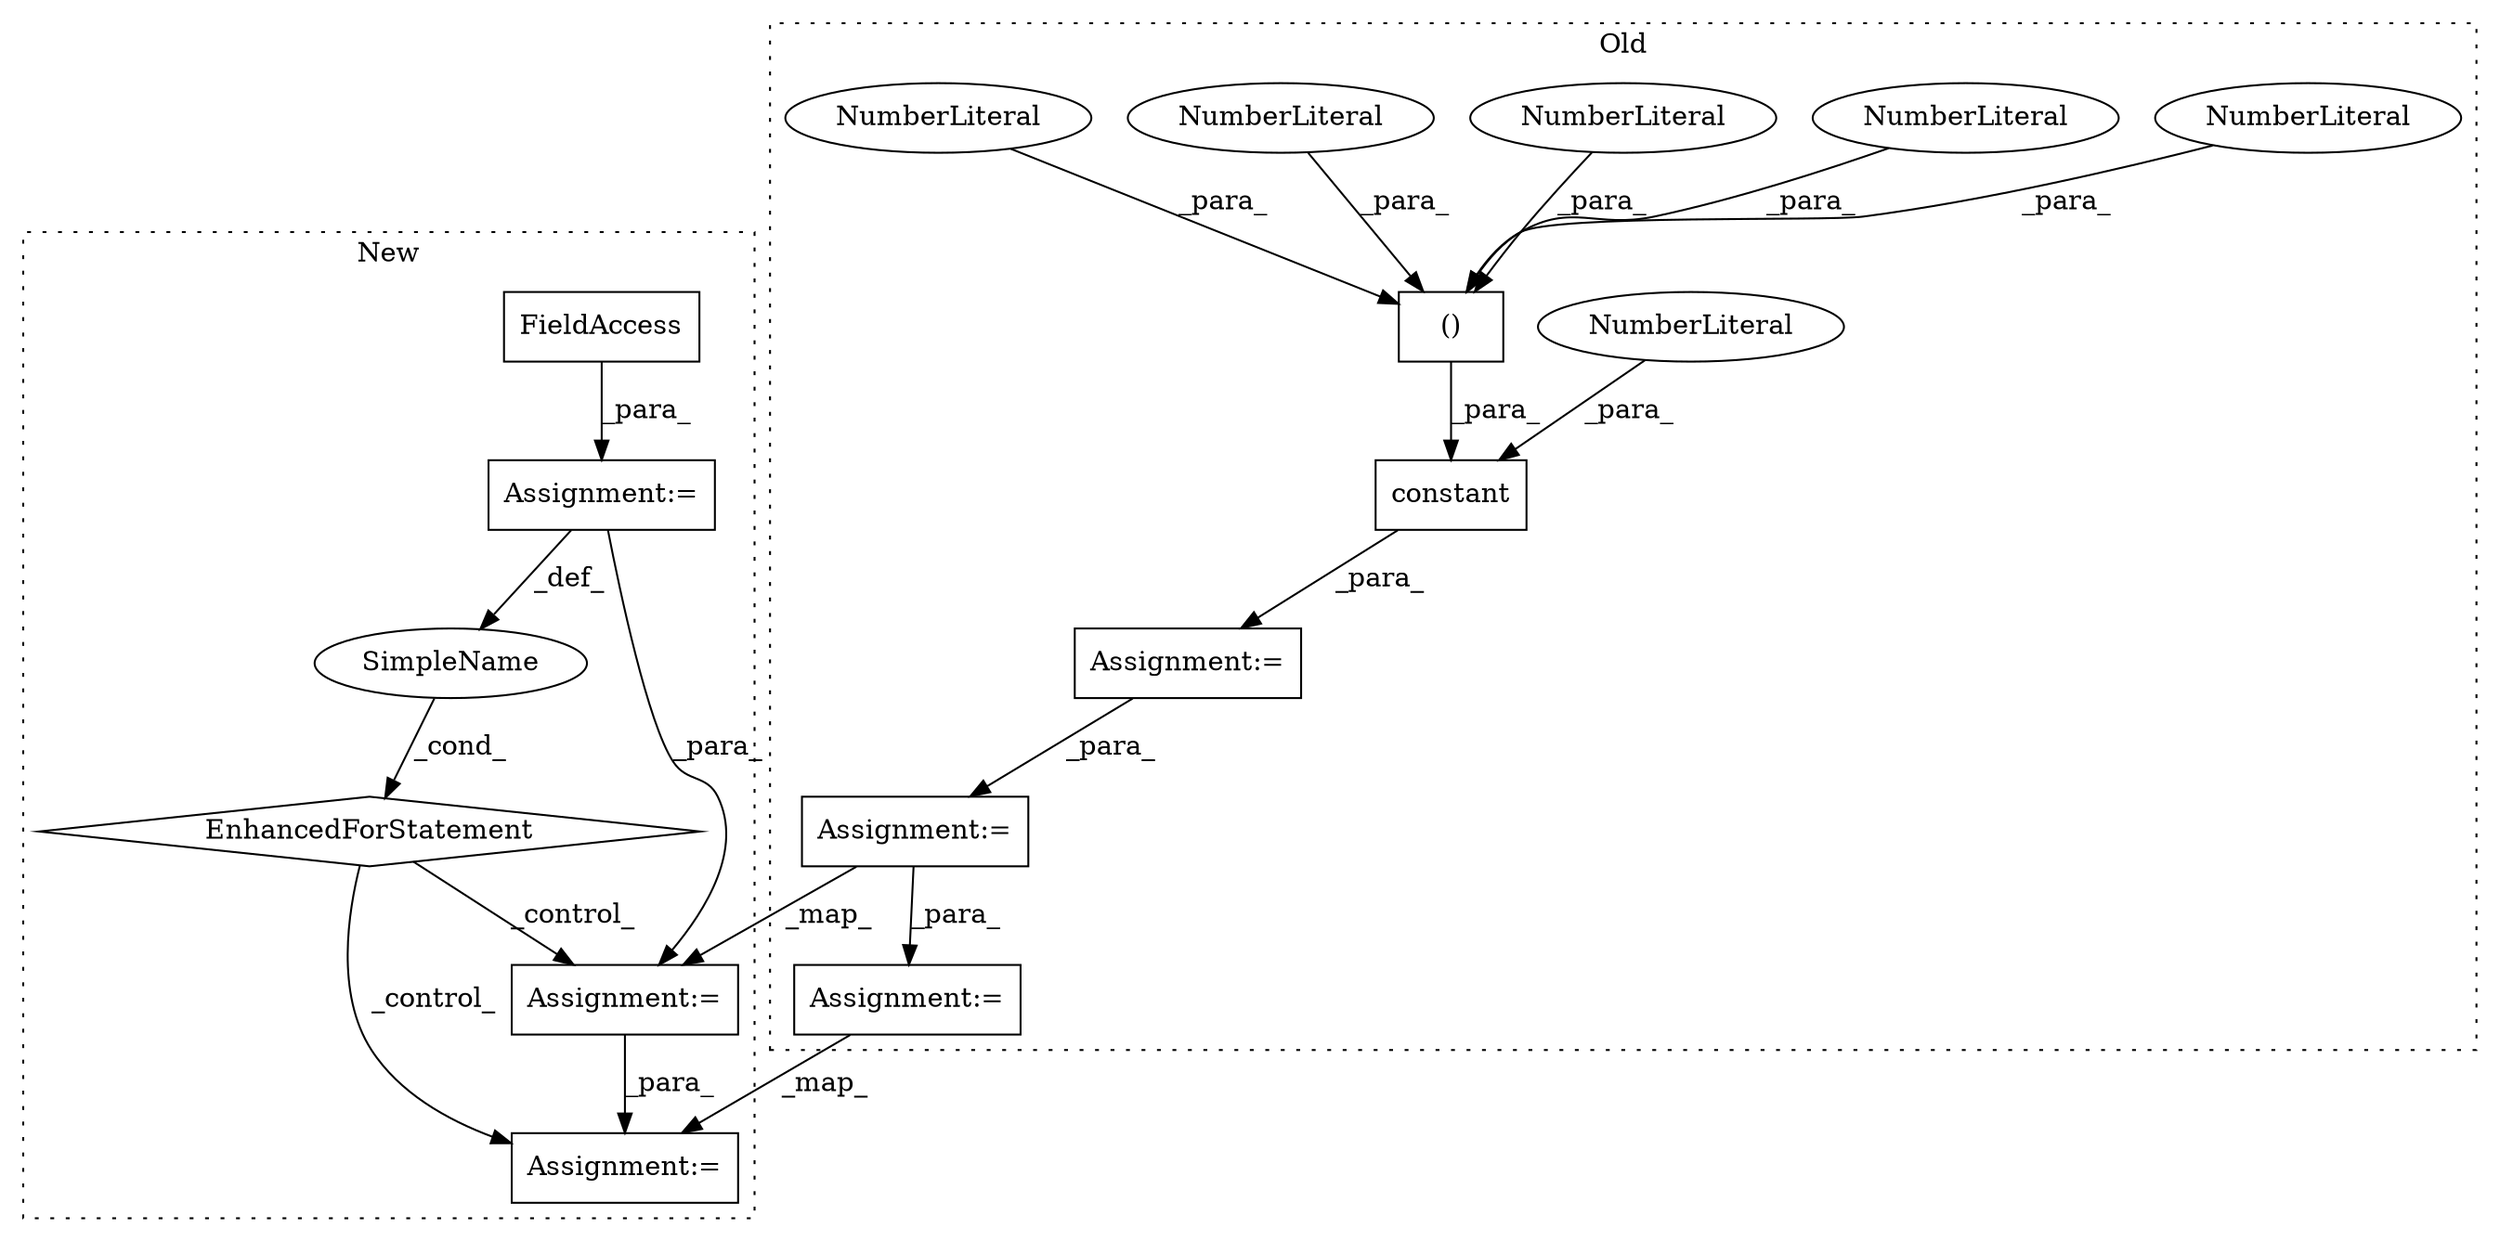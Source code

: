 digraph G {
subgraph cluster0 {
1 [label="constant" a="32" s="1706,1779" l="9,2" shape="box"];
3 [label="Assignment:=" a="7" s="1694" l="1" shape="box"];
5 [label="NumberLiteral" a="34" s="1715" l="1" shape="ellipse"];
6 [label="()" a="106" s="1722" l="57" shape="box"];
7 [label="NumberLiteral" a="34" s="1722" l="1" shape="ellipse"];
8 [label="NumberLiteral" a="34" s="1764" l="1" shape="ellipse"];
9 [label="NumberLiteral" a="34" s="1778" l="1" shape="ellipse"];
10 [label="NumberLiteral" a="34" s="1736" l="1" shape="ellipse"];
11 [label="NumberLiteral" a="34" s="1750" l="1" shape="ellipse"];
15 [label="Assignment:=" a="7" s="1832" l="1" shape="box"];
17 [label="Assignment:=" a="7" s="1791" l="1" shape="box"];
label = "Old";
style="dotted";
}
subgraph cluster1 {
2 [label="EnhancedForStatement" a="70" s="2218,2297" l="53,2" shape="diamond"];
4 [label="Assignment:=" a="7" s="2218,2297" l="53,2" shape="box"];
12 [label="FieldAccess" a="22" s="2284" l="13" shape="box"];
13 [label="SimpleName" a="42" s="2275" l="6" shape="ellipse"];
14 [label="Assignment:=" a="7" s="2354" l="1" shape="box"];
16 [label="Assignment:=" a="7" s="2311" l="1" shape="box"];
label = "New";
style="dotted";
}
1 -> 3 [label="_para_"];
2 -> 14 [label="_control_"];
2 -> 16 [label="_control_"];
3 -> 17 [label="_para_"];
4 -> 16 [label="_para_"];
4 -> 13 [label="_def_"];
5 -> 1 [label="_para_"];
6 -> 1 [label="_para_"];
7 -> 6 [label="_para_"];
8 -> 6 [label="_para_"];
9 -> 6 [label="_para_"];
10 -> 6 [label="_para_"];
11 -> 6 [label="_para_"];
12 -> 4 [label="_para_"];
13 -> 2 [label="_cond_"];
15 -> 14 [label="_map_"];
16 -> 14 [label="_para_"];
17 -> 15 [label="_para_"];
17 -> 16 [label="_map_"];
}